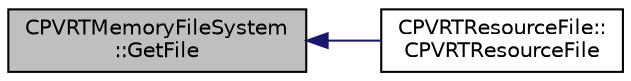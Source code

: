 digraph "CPVRTMemoryFileSystem::GetFile"
{
  edge [fontname="Helvetica",fontsize="10",labelfontname="Helvetica",labelfontsize="10"];
  node [fontname="Helvetica",fontsize="10",shape=record];
  rankdir="LR";
  Node1 [label="CPVRTMemoryFileSystem\l::GetFile",height=0.2,width=0.4,color="black", fillcolor="grey75", style="filled", fontcolor="black"];
  Node1 -> Node2 [dir="back",color="midnightblue",fontsize="10",style="solid",fontname="Helvetica"];
  Node2 [label="CPVRTResourceFile::\lCPVRTResourceFile",height=0.2,width=0.4,color="black", fillcolor="white", style="filled",URL="$class_c_p_v_r_t_resource_file.html#af38b20d1dc37e8866ea3f5ee7972a1c7",tooltip="CPVRTResourceFile constructor. "];
}
